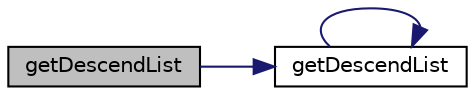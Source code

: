 digraph "getDescendList"
{
 // LATEX_PDF_SIZE
  edge [fontname="Helvetica",fontsize="10",labelfontname="Helvetica",labelfontsize="10"];
  node [fontname="Helvetica",fontsize="10",shape=record];
  rankdir="LR";
  Node1 [label="getDescendList",height=0.2,width=0.4,color="black", fillcolor="grey75", style="filled", fontcolor="black",tooltip=" "];
  Node1 -> Node2 [color="midnightblue",fontsize="10",style="solid",fontname="Helvetica"];
  Node2 [label="getDescendList",height=0.2,width=0.4,color="black", fillcolor="white", style="filled",URL="$supernodal__etree_8c.html#a1ab6ada3b7819ef6bf66c64fc107c1dc",tooltip=" "];
  Node2 -> Node2 [color="midnightblue",fontsize="10",style="solid",fontname="Helvetica"];
}
